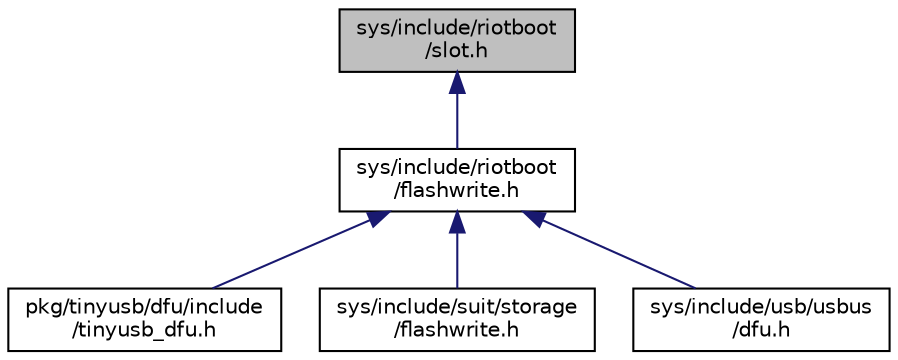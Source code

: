 digraph "sys/include/riotboot/slot.h"
{
 // LATEX_PDF_SIZE
  edge [fontname="Helvetica",fontsize="10",labelfontname="Helvetica",labelfontsize="10"];
  node [fontname="Helvetica",fontsize="10",shape=record];
  Node1 [label="sys/include/riotboot\l/slot.h",height=0.2,width=0.4,color="black", fillcolor="grey75", style="filled", fontcolor="black",tooltip="Slot management tools."];
  Node1 -> Node2 [dir="back",color="midnightblue",fontsize="10",style="solid",fontname="Helvetica"];
  Node2 [label="sys/include/riotboot\l/flashwrite.h",height=0.2,width=0.4,color="black", fillcolor="white", style="filled",URL="$riotboot_2flashwrite_8h.html",tooltip="riotboot flash writing module"];
  Node2 -> Node3 [dir="back",color="midnightblue",fontsize="10",style="solid",fontname="Helvetica"];
  Node3 [label="pkg/tinyusb/dfu/include\l/tinyusb_dfu.h",height=0.2,width=0.4,color="black", fillcolor="white", style="filled",URL="$tinyusb__dfu_8h.html",tooltip="TinyUSB specific DFU definitions."];
  Node2 -> Node4 [dir="back",color="midnightblue",fontsize="10",style="solid",fontname="Helvetica"];
  Node4 [label="sys/include/suit/storage\l/flashwrite.h",height=0.2,width=0.4,color="black", fillcolor="white", style="filled",URL="$suit_2storage_2flashwrite_8h_source.html",tooltip=" "];
  Node2 -> Node5 [dir="back",color="midnightblue",fontsize="10",style="solid",fontname="Helvetica"];
  Node5 [label="sys/include/usb/usbus\l/dfu.h",height=0.2,width=0.4,color="black", fillcolor="white", style="filled",URL="$usbus_2dfu_8h_source.html",tooltip=" "];
}
